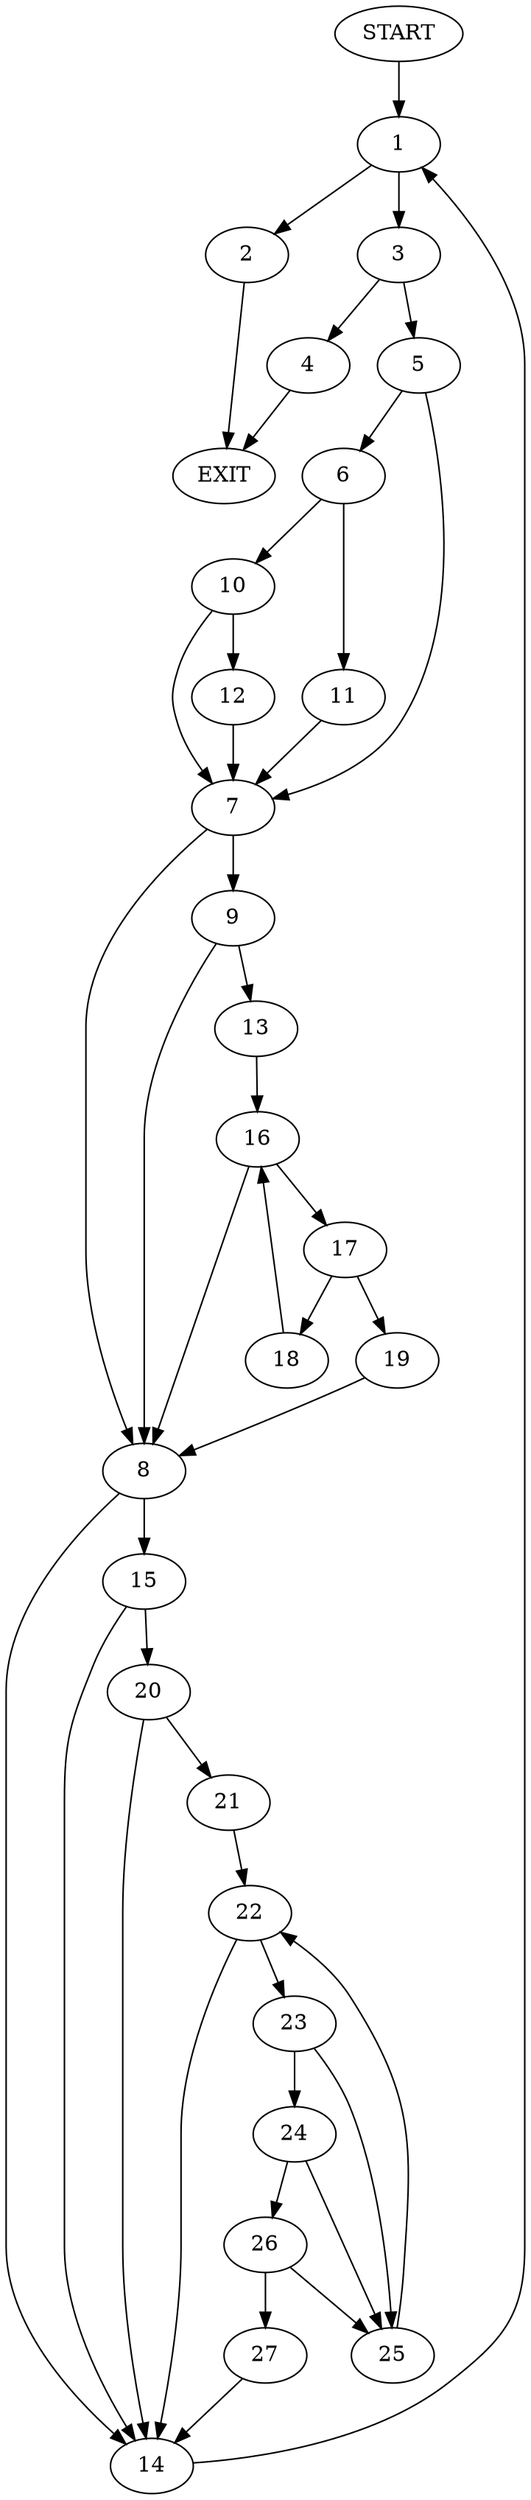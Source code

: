 digraph {
0 [label="START"]
28 [label="EXIT"]
0 -> 1
1 -> 2
1 -> 3
3 -> 4
3 -> 5
2 -> 28
5 -> 6
5 -> 7
4 -> 28
7 -> 8
7 -> 9
6 -> 10
6 -> 11
10 -> 7
10 -> 12
11 -> 7
12 -> 7
9 -> 8
9 -> 13
8 -> 14
8 -> 15
13 -> 16
16 -> 17
16 -> 8
17 -> 18
17 -> 19
18 -> 16
19 -> 8
14 -> 1
15 -> 20
15 -> 14
20 -> 21
20 -> 14
21 -> 22
22 -> 23
22 -> 14
23 -> 24
23 -> 25
24 -> 26
24 -> 25
25 -> 22
26 -> 27
26 -> 25
27 -> 14
}
